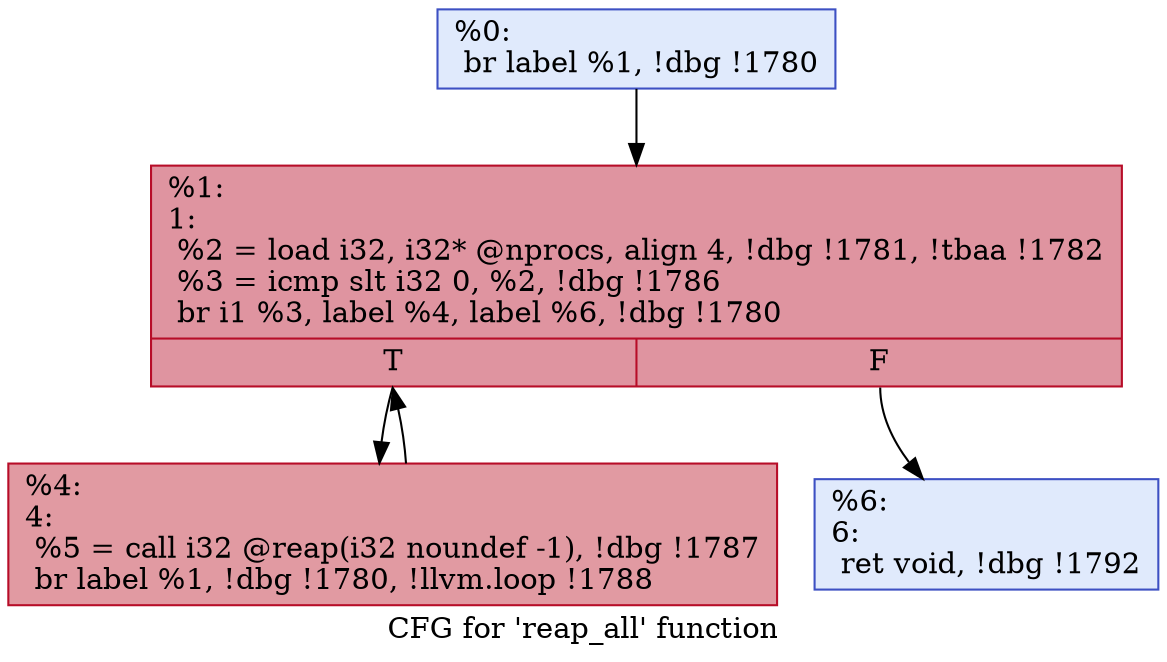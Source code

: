 digraph "CFG for 'reap_all' function" {
	label="CFG for 'reap_all' function";

	Node0x2412950 [shape=record,color="#3d50c3ff", style=filled, fillcolor="#b9d0f970",label="{%0:\l  br label %1, !dbg !1780\l}"];
	Node0x2412950 -> Node0x2412a10;
	Node0x2412a10 [shape=record,color="#b70d28ff", style=filled, fillcolor="#b70d2870",label="{%1:\l1:                                                \l  %2 = load i32, i32* @nprocs, align 4, !dbg !1781, !tbaa !1782\l  %3 = icmp slt i32 0, %2, !dbg !1786\l  br i1 %3, label %4, label %6, !dbg !1780\l|{<s0>T|<s1>F}}"];
	Node0x2412a10:s0 -> Node0x2412a60;
	Node0x2412a10:s1 -> Node0x2412ab0;
	Node0x2412a60 [shape=record,color="#b70d28ff", style=filled, fillcolor="#bb1b2c70",label="{%4:\l4:                                                \l  %5 = call i32 @reap(i32 noundef -1), !dbg !1787\l  br label %1, !dbg !1780, !llvm.loop !1788\l}"];
	Node0x2412a60 -> Node0x2412a10;
	Node0x2412ab0 [shape=record,color="#3d50c3ff", style=filled, fillcolor="#b9d0f970",label="{%6:\l6:                                                \l  ret void, !dbg !1792\l}"];
}
